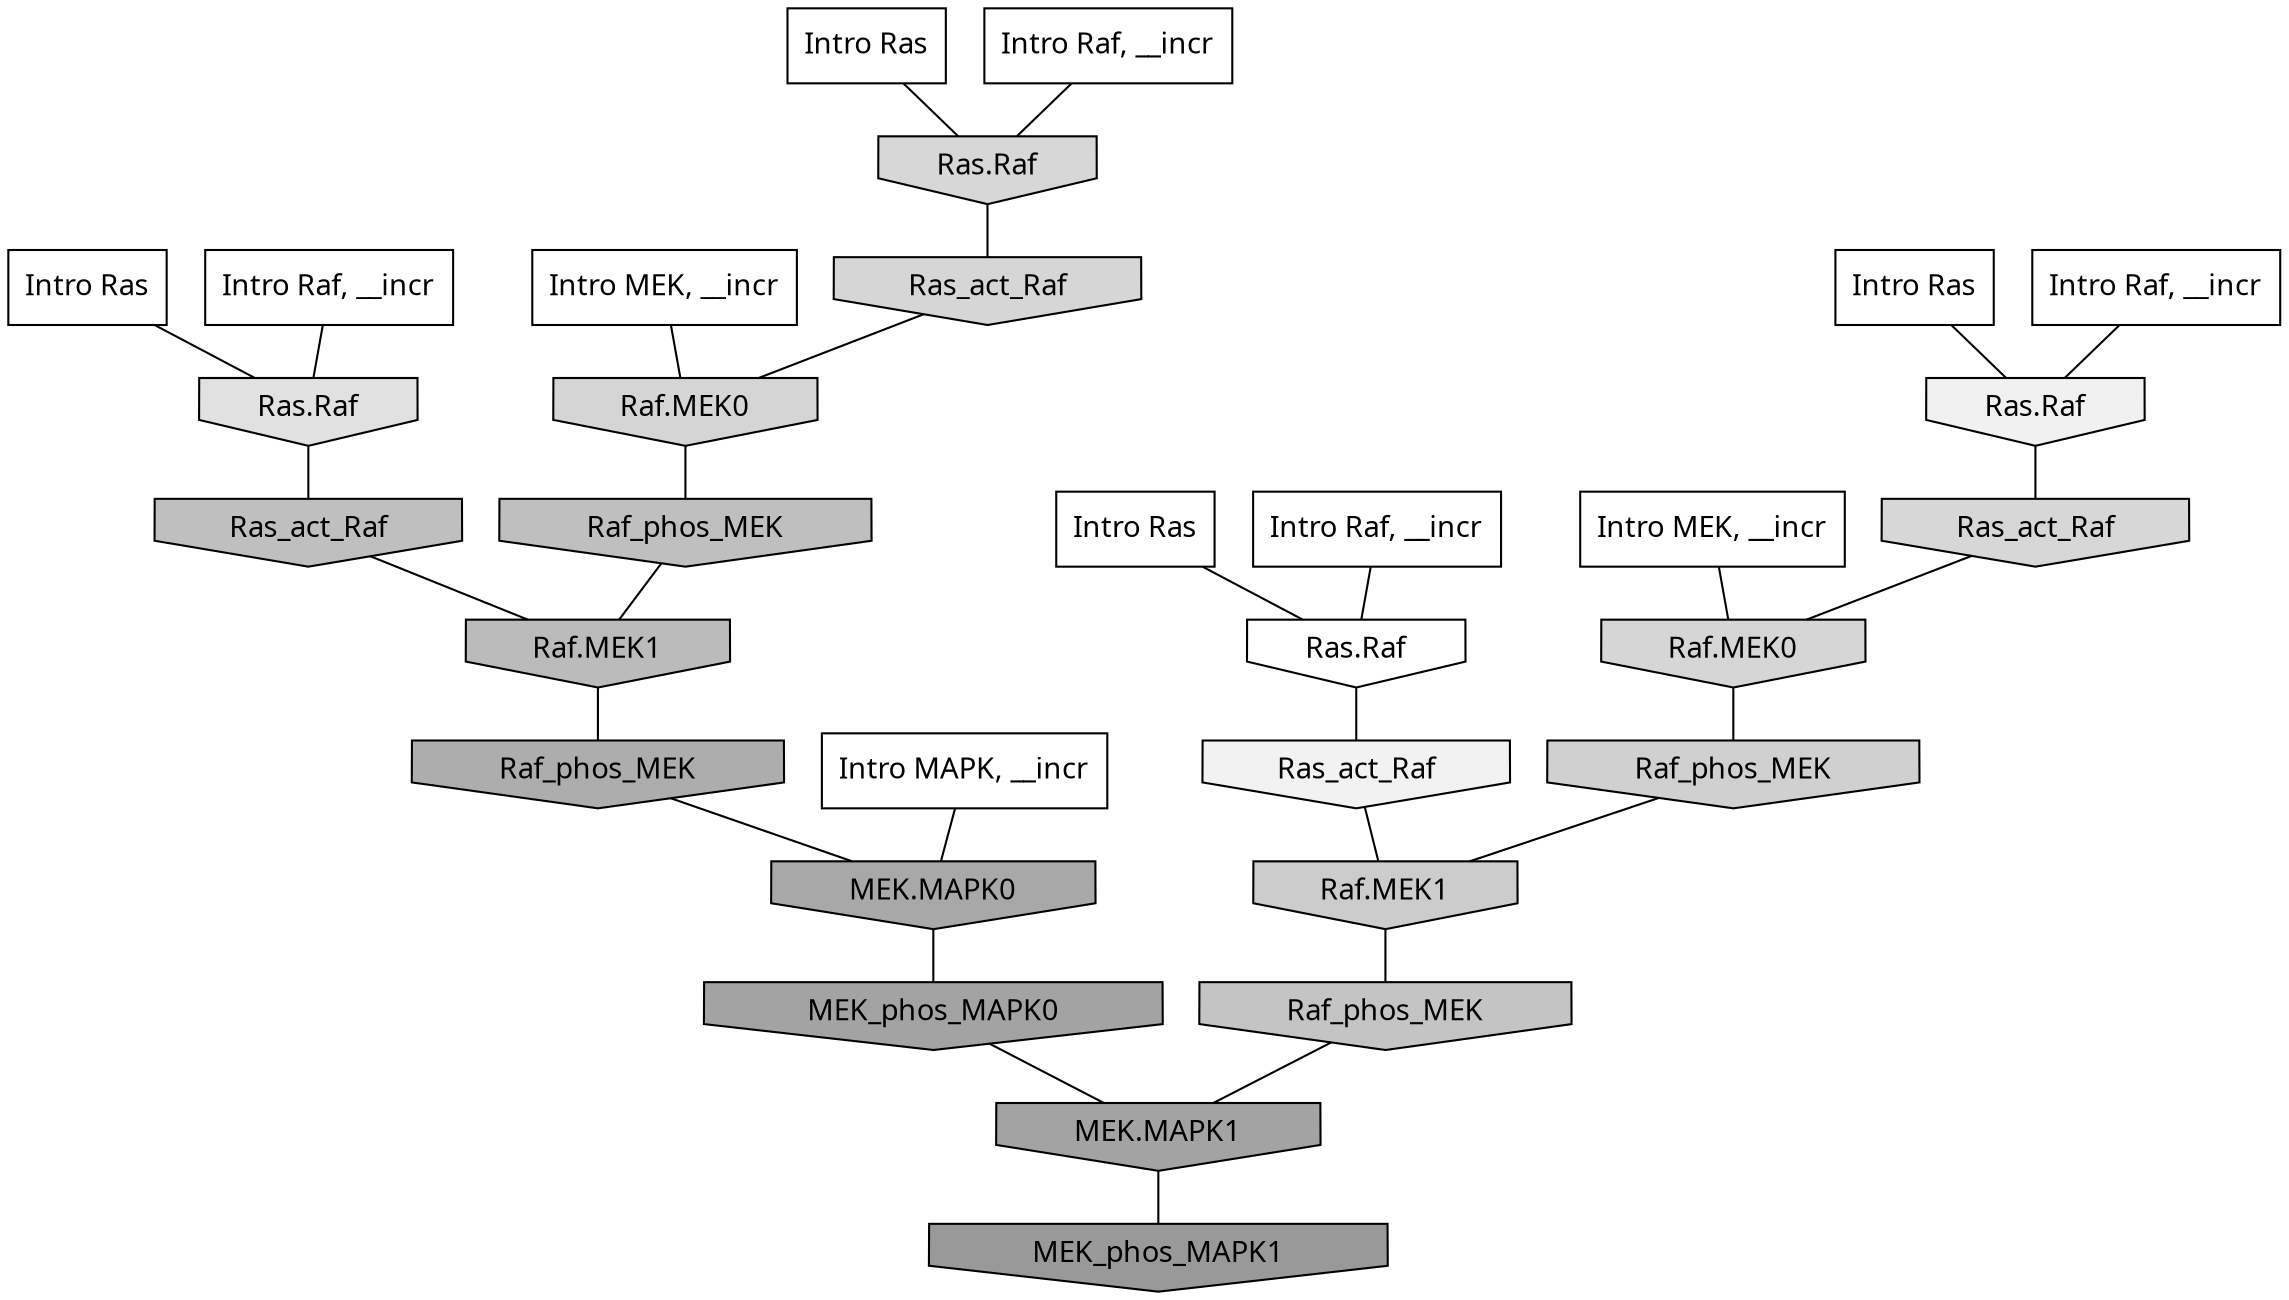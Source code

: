 digraph G{
  rankdir="TB";
  ranksep=0.30;
  node [fontname="CMU Serif"];
  edge [fontname="CMU Serif"];
  
  31 [label="Intro Ras", shape=rectangle, style=filled, fillcolor="0.000 0.000 1.000"]
  
  34 [label="Intro Ras", shape=rectangle, style=filled, fillcolor="0.000 0.000 1.000"]
  
  49 [label="Intro Ras", shape=rectangle, style=filled, fillcolor="0.000 0.000 1.000"]
  
  62 [label="Intro Ras", shape=rectangle, style=filled, fillcolor="0.000 0.000 1.000"]
  
  140 [label="Intro Raf, __incr", shape=rectangle, style=filled, fillcolor="0.000 0.000 1.000"]
  
  517 [label="Intro Raf, __incr", shape=rectangle, style=filled, fillcolor="0.000 0.000 1.000"]
  
  751 [label="Intro Raf, __incr", shape=rectangle, style=filled, fillcolor="0.000 0.000 1.000"]
  
  1007 [label="Intro Raf, __incr", shape=rectangle, style=filled, fillcolor="0.000 0.000 1.000"]
  
  1894 [label="Intro MEK, __incr", shape=rectangle, style=filled, fillcolor="0.000 0.000 1.000"]
  
  1914 [label="Intro MEK, __incr", shape=rectangle, style=filled, fillcolor="0.000 0.000 1.000"]
  
  2192 [label="Intro MAPK, __incr", shape=rectangle, style=filled, fillcolor="0.000 0.000 1.000"]
  
  3282 [label="Ras.Raf", shape=invhouse, style=filled, fillcolor="0.000 0.000 1.000"]
  
  3793 [label="Ras_act_Raf", shape=invhouse, style=filled, fillcolor="0.000 0.000 0.947"]
  
  3847 [label="Ras.Raf", shape=invhouse, style=filled, fillcolor="0.000 0.000 0.944"]
  
  4995 [label="Ras.Raf", shape=invhouse, style=filled, fillcolor="0.000 0.000 0.880"]
  
  5760 [label="Ras_act_Raf", shape=invhouse, style=filled, fillcolor="0.000 0.000 0.841"]
  
  5818 [label="Ras.Raf", shape=invhouse, style=filled, fillcolor="0.000 0.000 0.840"]
  
  5867 [label="Ras_act_Raf", shape=invhouse, style=filled, fillcolor="0.000 0.000 0.837"]
  
  5876 [label="Raf.MEK0", shape=invhouse, style=filled, fillcolor="0.000 0.000 0.837"]
  
  5944 [label="Raf.MEK0", shape=invhouse, style=filled, fillcolor="0.000 0.000 0.834"]
  
  6388 [label="Raf_phos_MEK", shape=invhouse, style=filled, fillcolor="0.000 0.000 0.815"]
  
  6904 [label="Raf.MEK1", shape=invhouse, style=filled, fillcolor="0.000 0.000 0.798"]
  
  7939 [label="Raf_phos_MEK", shape=invhouse, style=filled, fillcolor="0.000 0.000 0.769"]
  
  8769 [label="Raf_phos_MEK", shape=invhouse, style=filled, fillcolor="0.000 0.000 0.748"]
  
  8792 [label="Ras_act_Raf", shape=invhouse, style=filled, fillcolor="0.000 0.000 0.747"]
  
  9376 [label="Raf.MEK1", shape=invhouse, style=filled, fillcolor="0.000 0.000 0.734"]
  
  12869 [label="Raf_phos_MEK", shape=invhouse, style=filled, fillcolor="0.000 0.000 0.677"]
  
  14310 [label="MEK.MAPK0", shape=invhouse, style=filled, fillcolor="0.000 0.000 0.659"]
  
  15766 [label="MEK_phos_MAPK0", shape=invhouse, style=filled, fillcolor="0.000 0.000 0.638"]
  
  15778 [label="MEK.MAPK1", shape=invhouse, style=filled, fillcolor="0.000 0.000 0.638"]
  
  17472 [label="MEK_phos_MAPK1", shape=invhouse, style=filled, fillcolor="0.000 0.000 0.600"]
  
  
  15778 -> 17472 [dir=none, color="0.000 0.000 0.000"] 
  15766 -> 15778 [dir=none, color="0.000 0.000 0.000"] 
  14310 -> 15766 [dir=none, color="0.000 0.000 0.000"] 
  12869 -> 14310 [dir=none, color="0.000 0.000 0.000"] 
  9376 -> 12869 [dir=none, color="0.000 0.000 0.000"] 
  8792 -> 9376 [dir=none, color="0.000 0.000 0.000"] 
  8769 -> 9376 [dir=none, color="0.000 0.000 0.000"] 
  7939 -> 15778 [dir=none, color="0.000 0.000 0.000"] 
  6904 -> 7939 [dir=none, color="0.000 0.000 0.000"] 
  6388 -> 6904 [dir=none, color="0.000 0.000 0.000"] 
  5944 -> 8769 [dir=none, color="0.000 0.000 0.000"] 
  5876 -> 6388 [dir=none, color="0.000 0.000 0.000"] 
  5867 -> 5944 [dir=none, color="0.000 0.000 0.000"] 
  5818 -> 5867 [dir=none, color="0.000 0.000 0.000"] 
  5760 -> 5876 [dir=none, color="0.000 0.000 0.000"] 
  4995 -> 8792 [dir=none, color="0.000 0.000 0.000"] 
  3847 -> 5760 [dir=none, color="0.000 0.000 0.000"] 
  3793 -> 6904 [dir=none, color="0.000 0.000 0.000"] 
  3282 -> 3793 [dir=none, color="0.000 0.000 0.000"] 
  2192 -> 14310 [dir=none, color="0.000 0.000 0.000"] 
  1914 -> 5944 [dir=none, color="0.000 0.000 0.000"] 
  1894 -> 5876 [dir=none, color="0.000 0.000 0.000"] 
  1007 -> 3282 [dir=none, color="0.000 0.000 0.000"] 
  751 -> 3847 [dir=none, color="0.000 0.000 0.000"] 
  517 -> 5818 [dir=none, color="0.000 0.000 0.000"] 
  140 -> 4995 [dir=none, color="0.000 0.000 0.000"] 
  62 -> 3847 [dir=none, color="0.000 0.000 0.000"] 
  49 -> 5818 [dir=none, color="0.000 0.000 0.000"] 
  34 -> 3282 [dir=none, color="0.000 0.000 0.000"] 
  31 -> 4995 [dir=none, color="0.000 0.000 0.000"] 
  
  }
